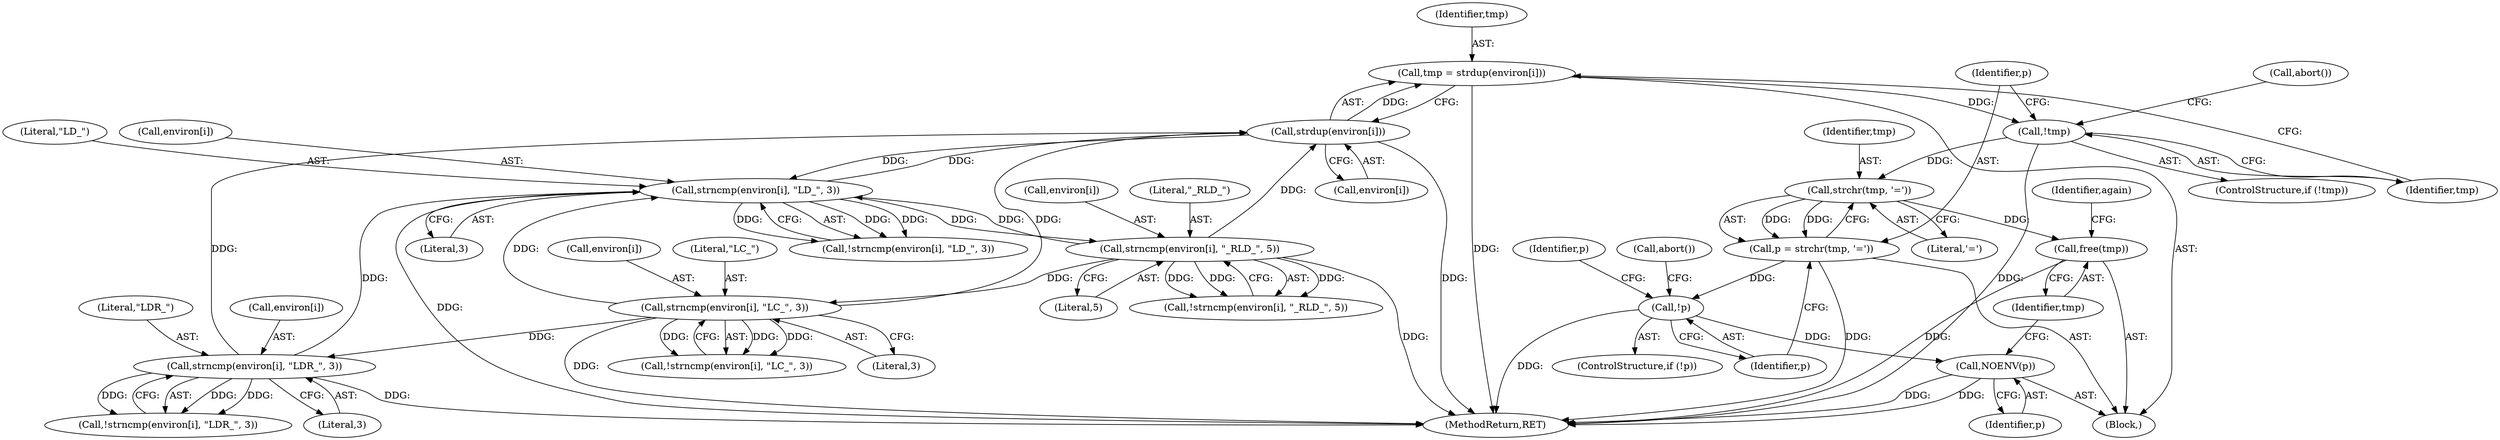 digraph "0_enlightment_666df815cd86a50343859bce36c5cf968c5f38b0@API" {
"1000553" [label="(Call,tmp = strdup(environ[i]))"];
"1000555" [label="(Call,strdup(environ[i]))"];
"1000539" [label="(Call,strncmp(environ[i], \"LC_\", 3))"];
"1000531" [label="(Call,strncmp(environ[i], \"_RLD_\", 5))"];
"1000523" [label="(Call,strncmp(environ[i], \"LD_\", 3))"];
"1000546" [label="(Call,strncmp(environ[i], \"LDR_\", 3))"];
"1000560" [label="(Call,!tmp)"];
"1000565" [label="(Call,strchr(tmp, '='))"];
"1000563" [label="(Call,p = strchr(tmp, '='))"];
"1000569" [label="(Call,!p)"];
"1000576" [label="(Call,NOENV(p))"];
"1000578" [label="(Call,free(tmp))"];
"1000531" [label="(Call,strncmp(environ[i], \"_RLD_\", 5))"];
"1000578" [label="(Call,free(tmp))"];
"1000555" [label="(Call,strdup(environ[i]))"];
"1000563" [label="(Call,p = strchr(tmp, '='))"];
"1000565" [label="(Call,strchr(tmp, '='))"];
"1000566" [label="(Identifier,tmp)"];
"1000554" [label="(Identifier,tmp)"];
"1000553" [label="(Call,tmp = strdup(environ[i]))"];
"1000570" [label="(Identifier,p)"];
"1000539" [label="(Call,strncmp(environ[i], \"LC_\", 3))"];
"1000528" [label="(Literal,3)"];
"1000545" [label="(Call,!strncmp(environ[i], \"LDR_\", 3))"];
"1000559" [label="(ControlStructure,if (!tmp))"];
"1000538" [label="(Call,!strncmp(environ[i], \"LC_\", 3))"];
"1000552" [label="(Block,)"];
"1000527" [label="(Literal,\"LD_\")"];
"1000571" [label="(Call,abort())"];
"1000577" [label="(Identifier,p)"];
"1000522" [label="(Call,!strncmp(environ[i], \"LD_\", 3))"];
"1000546" [label="(Call,strncmp(environ[i], \"LDR_\", 3))"];
"1000530" [label="(Call,!strncmp(environ[i], \"_RLD_\", 5))"];
"1000523" [label="(Call,strncmp(environ[i], \"LD_\", 3))"];
"1000532" [label="(Call,environ[i])"];
"1000564" [label="(Identifier,p)"];
"1000574" [label="(Identifier,p)"];
"1000547" [label="(Call,environ[i])"];
"1000567" [label="(Literal,'=')"];
"1000560" [label="(Call,!tmp)"];
"1000730" [label="(MethodReturn,RET)"];
"1000561" [label="(Identifier,tmp)"];
"1000540" [label="(Call,environ[i])"];
"1000524" [label="(Call,environ[i])"];
"1000562" [label="(Call,abort())"];
"1000544" [label="(Literal,3)"];
"1000535" [label="(Literal,\"_RLD_\")"];
"1000568" [label="(ControlStructure,if (!p))"];
"1000576" [label="(Call,NOENV(p))"];
"1000551" [label="(Literal,3)"];
"1000536" [label="(Literal,5)"];
"1000543" [label="(Literal,\"LC_\")"];
"1000550" [label="(Literal,\"LDR_\")"];
"1000569" [label="(Call,!p)"];
"1000579" [label="(Identifier,tmp)"];
"1000556" [label="(Call,environ[i])"];
"1000581" [label="(Identifier,again)"];
"1000553" -> "1000552"  [label="AST: "];
"1000553" -> "1000555"  [label="CFG: "];
"1000554" -> "1000553"  [label="AST: "];
"1000555" -> "1000553"  [label="AST: "];
"1000561" -> "1000553"  [label="CFG: "];
"1000553" -> "1000730"  [label="DDG: "];
"1000555" -> "1000553"  [label="DDG: "];
"1000553" -> "1000560"  [label="DDG: "];
"1000555" -> "1000556"  [label="CFG: "];
"1000556" -> "1000555"  [label="AST: "];
"1000555" -> "1000730"  [label="DDG: "];
"1000555" -> "1000523"  [label="DDG: "];
"1000539" -> "1000555"  [label="DDG: "];
"1000523" -> "1000555"  [label="DDG: "];
"1000546" -> "1000555"  [label="DDG: "];
"1000531" -> "1000555"  [label="DDG: "];
"1000539" -> "1000538"  [label="AST: "];
"1000539" -> "1000544"  [label="CFG: "];
"1000540" -> "1000539"  [label="AST: "];
"1000543" -> "1000539"  [label="AST: "];
"1000544" -> "1000539"  [label="AST: "];
"1000538" -> "1000539"  [label="CFG: "];
"1000539" -> "1000730"  [label="DDG: "];
"1000539" -> "1000523"  [label="DDG: "];
"1000539" -> "1000538"  [label="DDG: "];
"1000539" -> "1000538"  [label="DDG: "];
"1000539" -> "1000538"  [label="DDG: "];
"1000531" -> "1000539"  [label="DDG: "];
"1000539" -> "1000546"  [label="DDG: "];
"1000531" -> "1000530"  [label="AST: "];
"1000531" -> "1000536"  [label="CFG: "];
"1000532" -> "1000531"  [label="AST: "];
"1000535" -> "1000531"  [label="AST: "];
"1000536" -> "1000531"  [label="AST: "];
"1000530" -> "1000531"  [label="CFG: "];
"1000531" -> "1000730"  [label="DDG: "];
"1000531" -> "1000523"  [label="DDG: "];
"1000531" -> "1000530"  [label="DDG: "];
"1000531" -> "1000530"  [label="DDG: "];
"1000531" -> "1000530"  [label="DDG: "];
"1000523" -> "1000531"  [label="DDG: "];
"1000523" -> "1000522"  [label="AST: "];
"1000523" -> "1000528"  [label="CFG: "];
"1000524" -> "1000523"  [label="AST: "];
"1000527" -> "1000523"  [label="AST: "];
"1000528" -> "1000523"  [label="AST: "];
"1000522" -> "1000523"  [label="CFG: "];
"1000523" -> "1000730"  [label="DDG: "];
"1000523" -> "1000522"  [label="DDG: "];
"1000523" -> "1000522"  [label="DDG: "];
"1000523" -> "1000522"  [label="DDG: "];
"1000546" -> "1000523"  [label="DDG: "];
"1000546" -> "1000545"  [label="AST: "];
"1000546" -> "1000551"  [label="CFG: "];
"1000547" -> "1000546"  [label="AST: "];
"1000550" -> "1000546"  [label="AST: "];
"1000551" -> "1000546"  [label="AST: "];
"1000545" -> "1000546"  [label="CFG: "];
"1000546" -> "1000730"  [label="DDG: "];
"1000546" -> "1000545"  [label="DDG: "];
"1000546" -> "1000545"  [label="DDG: "];
"1000546" -> "1000545"  [label="DDG: "];
"1000560" -> "1000559"  [label="AST: "];
"1000560" -> "1000561"  [label="CFG: "];
"1000561" -> "1000560"  [label="AST: "];
"1000562" -> "1000560"  [label="CFG: "];
"1000564" -> "1000560"  [label="CFG: "];
"1000560" -> "1000730"  [label="DDG: "];
"1000560" -> "1000565"  [label="DDG: "];
"1000565" -> "1000563"  [label="AST: "];
"1000565" -> "1000567"  [label="CFG: "];
"1000566" -> "1000565"  [label="AST: "];
"1000567" -> "1000565"  [label="AST: "];
"1000563" -> "1000565"  [label="CFG: "];
"1000565" -> "1000563"  [label="DDG: "];
"1000565" -> "1000563"  [label="DDG: "];
"1000565" -> "1000578"  [label="DDG: "];
"1000563" -> "1000552"  [label="AST: "];
"1000564" -> "1000563"  [label="AST: "];
"1000570" -> "1000563"  [label="CFG: "];
"1000563" -> "1000730"  [label="DDG: "];
"1000563" -> "1000569"  [label="DDG: "];
"1000569" -> "1000568"  [label="AST: "];
"1000569" -> "1000570"  [label="CFG: "];
"1000570" -> "1000569"  [label="AST: "];
"1000571" -> "1000569"  [label="CFG: "];
"1000574" -> "1000569"  [label="CFG: "];
"1000569" -> "1000730"  [label="DDG: "];
"1000569" -> "1000576"  [label="DDG: "];
"1000576" -> "1000552"  [label="AST: "];
"1000576" -> "1000577"  [label="CFG: "];
"1000577" -> "1000576"  [label="AST: "];
"1000579" -> "1000576"  [label="CFG: "];
"1000576" -> "1000730"  [label="DDG: "];
"1000576" -> "1000730"  [label="DDG: "];
"1000578" -> "1000552"  [label="AST: "];
"1000578" -> "1000579"  [label="CFG: "];
"1000579" -> "1000578"  [label="AST: "];
"1000581" -> "1000578"  [label="CFG: "];
"1000578" -> "1000730"  [label="DDG: "];
}

